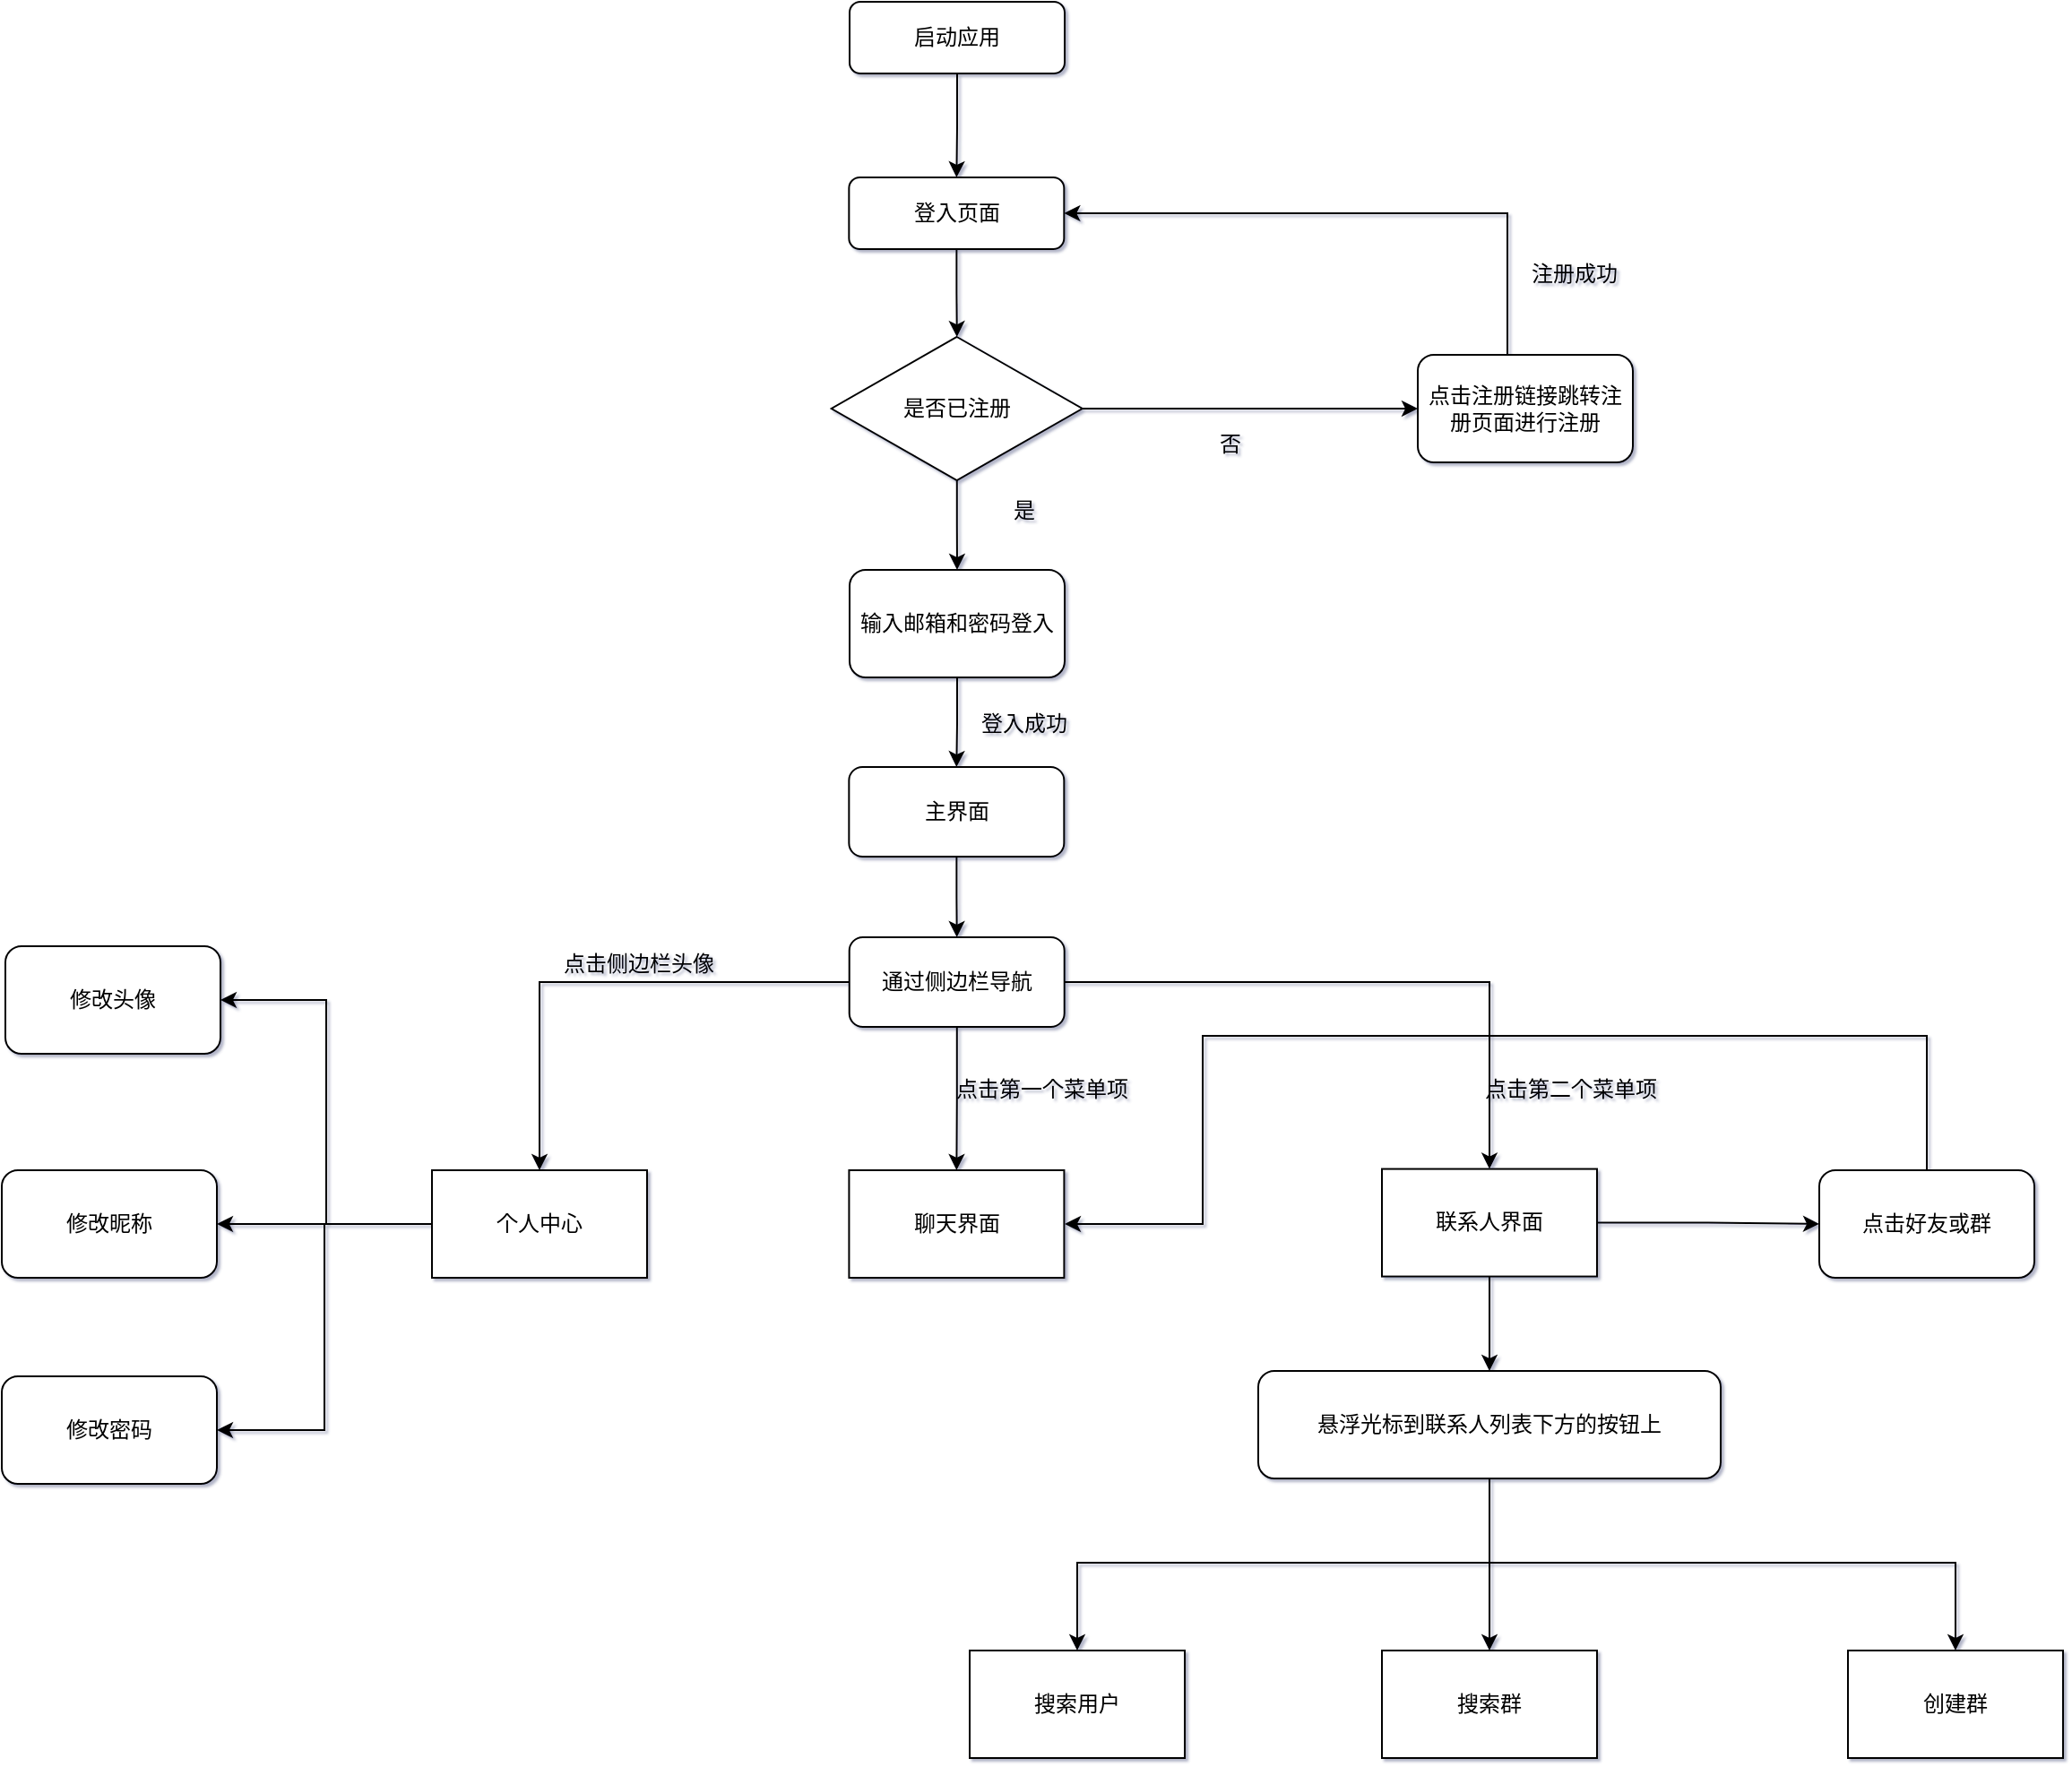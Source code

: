 <mxfile version="13.0.3" type="device"><diagram id="C5RBs43oDa-KdzZeNtuy" name="Page-1"><mxGraphModel dx="1863" dy="2461" grid="0" gridSize="10" guides="1" tooltips="1" connect="1" arrows="1" fold="1" page="0" pageScale="1" pageWidth="827" pageHeight="1169" background="none" math="0" shadow="1"><root><mxCell id="WIyWlLk6GJQsqaUBKTNV-0"/><mxCell id="WIyWlLk6GJQsqaUBKTNV-1" parent="WIyWlLk6GJQsqaUBKTNV-0"/><mxCell id="OC3O2rlihNPMN1s0UUXw-15" style="edgeStyle=orthogonalEdgeStyle;rounded=0;orthogonalLoop=1;jettySize=auto;html=1;" parent="WIyWlLk6GJQsqaUBKTNV-1" source="WIyWlLk6GJQsqaUBKTNV-3" target="OC3O2rlihNPMN1s0UUXw-4" edge="1"><mxGeometry relative="1" as="geometry"/></mxCell><mxCell id="WIyWlLk6GJQsqaUBKTNV-3" value="登入页面" style="rounded=1;whiteSpace=wrap;html=1;fontSize=12;glass=0;strokeWidth=1;shadow=0;" parent="WIyWlLk6GJQsqaUBKTNV-1" vertex="1"><mxGeometry x="352.67" y="-1169" width="120" height="40" as="geometry"/></mxCell><mxCell id="OC3O2rlihNPMN1s0UUXw-6" style="edgeStyle=orthogonalEdgeStyle;rounded=0;orthogonalLoop=1;jettySize=auto;html=1;" parent="WIyWlLk6GJQsqaUBKTNV-1" source="OC3O2rlihNPMN1s0UUXw-4" target="OC3O2rlihNPMN1s0UUXw-5" edge="1"><mxGeometry relative="1" as="geometry"/></mxCell><mxCell id="OC3O2rlihNPMN1s0UUXw-115" style="edgeStyle=orthogonalEdgeStyle;rounded=0;orthogonalLoop=1;jettySize=auto;html=1;entryX=0.5;entryY=0;entryDx=0;entryDy=0;" parent="WIyWlLk6GJQsqaUBKTNV-1" source="OC3O2rlihNPMN1s0UUXw-4" target="OC3O2rlihNPMN1s0UUXw-114" edge="1"><mxGeometry relative="1" as="geometry"/></mxCell><mxCell id="OC3O2rlihNPMN1s0UUXw-4" value="是否已注册" style="rhombus;whiteSpace=wrap;html=1;" parent="WIyWlLk6GJQsqaUBKTNV-1" vertex="1"><mxGeometry x="342.86" y="-1080" width="140" height="80" as="geometry"/></mxCell><mxCell id="OC3O2rlihNPMN1s0UUXw-113" style="edgeStyle=orthogonalEdgeStyle;rounded=0;orthogonalLoop=1;jettySize=auto;html=1;entryX=1;entryY=0.5;entryDx=0;entryDy=0;" parent="WIyWlLk6GJQsqaUBKTNV-1" source="OC3O2rlihNPMN1s0UUXw-5" target="WIyWlLk6GJQsqaUBKTNV-3" edge="1"><mxGeometry relative="1" as="geometry"><Array as="points"><mxPoint x="720" y="-1149"/></Array></mxGeometry></mxCell><mxCell id="OC3O2rlihNPMN1s0UUXw-5" value="点击注册链接跳转注册页面进行注册" style="rounded=1;whiteSpace=wrap;html=1;" parent="WIyWlLk6GJQsqaUBKTNV-1" vertex="1"><mxGeometry x="670" y="-1070" width="120" height="60" as="geometry"/></mxCell><mxCell id="OC3O2rlihNPMN1s0UUXw-53" style="edgeStyle=orthogonalEdgeStyle;rounded=0;orthogonalLoop=1;jettySize=auto;html=1;entryX=0.5;entryY=0;entryDx=0;entryDy=0;" parent="WIyWlLk6GJQsqaUBKTNV-1" source="OC3O2rlihNPMN1s0UUXw-9" target="OC3O2rlihNPMN1s0UUXw-52" edge="1"><mxGeometry relative="1" as="geometry"/></mxCell><mxCell id="OC3O2rlihNPMN1s0UUXw-9" value="主界面" style="rounded=1;whiteSpace=wrap;html=1;" parent="WIyWlLk6GJQsqaUBKTNV-1" vertex="1"><mxGeometry x="352.67" y="-840" width="120" height="50" as="geometry"/></mxCell><mxCell id="OC3O2rlihNPMN1s0UUXw-14" style="edgeStyle=orthogonalEdgeStyle;rounded=0;orthogonalLoop=1;jettySize=auto;html=1;" parent="WIyWlLk6GJQsqaUBKTNV-1" source="OC3O2rlihNPMN1s0UUXw-11" target="WIyWlLk6GJQsqaUBKTNV-3" edge="1"><mxGeometry relative="1" as="geometry"/></mxCell><mxCell id="OC3O2rlihNPMN1s0UUXw-11" value="启动应用" style="rounded=1;whiteSpace=wrap;html=1;" parent="WIyWlLk6GJQsqaUBKTNV-1" vertex="1"><mxGeometry x="353" y="-1267" width="120" height="40" as="geometry"/></mxCell><mxCell id="OC3O2rlihNPMN1s0UUXw-50" value="聊天界面" style="rounded=0;whiteSpace=wrap;html=1;" parent="WIyWlLk6GJQsqaUBKTNV-1" vertex="1"><mxGeometry x="352.71" y="-615" width="120" height="60" as="geometry"/></mxCell><mxCell id="hbhOL1G3HafpDdf7kOtn-1" style="edgeStyle=orthogonalEdgeStyle;rounded=0;orthogonalLoop=1;jettySize=auto;html=1;" edge="1" parent="WIyWlLk6GJQsqaUBKTNV-1" source="OC3O2rlihNPMN1s0UUXw-51" target="OC3O2rlihNPMN1s0UUXw-90"><mxGeometry relative="1" as="geometry"/></mxCell><mxCell id="hbhOL1G3HafpDdf7kOtn-5" style="edgeStyle=orthogonalEdgeStyle;rounded=0;orthogonalLoop=1;jettySize=auto;html=1;entryX=0.5;entryY=0;entryDx=0;entryDy=0;" edge="1" parent="WIyWlLk6GJQsqaUBKTNV-1" source="OC3O2rlihNPMN1s0UUXw-51" target="hbhOL1G3HafpDdf7kOtn-4"><mxGeometry relative="1" as="geometry"/></mxCell><mxCell id="OC3O2rlihNPMN1s0UUXw-51" value="联系人界面" style="rounded=0;whiteSpace=wrap;html=1;" parent="WIyWlLk6GJQsqaUBKTNV-1" vertex="1"><mxGeometry x="650" y="-615.71" width="120" height="60" as="geometry"/></mxCell><mxCell id="OC3O2rlihNPMN1s0UUXw-56" style="edgeStyle=orthogonalEdgeStyle;rounded=0;orthogonalLoop=1;jettySize=auto;html=1;" parent="WIyWlLk6GJQsqaUBKTNV-1" source="OC3O2rlihNPMN1s0UUXw-52" target="OC3O2rlihNPMN1s0UUXw-55" edge="1"><mxGeometry relative="1" as="geometry"/></mxCell><mxCell id="OC3O2rlihNPMN1s0UUXw-59" style="edgeStyle=orthogonalEdgeStyle;rounded=0;orthogonalLoop=1;jettySize=auto;html=1;" parent="WIyWlLk6GJQsqaUBKTNV-1" source="OC3O2rlihNPMN1s0UUXw-52" target="OC3O2rlihNPMN1s0UUXw-50" edge="1"><mxGeometry relative="1" as="geometry"/></mxCell><mxCell id="OC3O2rlihNPMN1s0UUXw-61" style="edgeStyle=orthogonalEdgeStyle;rounded=0;orthogonalLoop=1;jettySize=auto;html=1;entryX=0.5;entryY=0;entryDx=0;entryDy=0;" parent="WIyWlLk6GJQsqaUBKTNV-1" source="OC3O2rlihNPMN1s0UUXw-52" target="OC3O2rlihNPMN1s0UUXw-51" edge="1"><mxGeometry relative="1" as="geometry"/></mxCell><mxCell id="OC3O2rlihNPMN1s0UUXw-52" value="通过侧边栏导航" style="rounded=1;whiteSpace=wrap;html=1;" parent="WIyWlLk6GJQsqaUBKTNV-1" vertex="1"><mxGeometry x="352.86" y="-745" width="120" height="50" as="geometry"/></mxCell><mxCell id="OC3O2rlihNPMN1s0UUXw-67" style="edgeStyle=orthogonalEdgeStyle;rounded=0;orthogonalLoop=1;jettySize=auto;html=1;entryX=1;entryY=0.5;entryDx=0;entryDy=0;" parent="WIyWlLk6GJQsqaUBKTNV-1" source="OC3O2rlihNPMN1s0UUXw-55" target="OC3O2rlihNPMN1s0UUXw-65" edge="1"><mxGeometry relative="1" as="geometry"><Array as="points"><mxPoint x="60" y="-585"/><mxPoint x="60" y="-470"/></Array></mxGeometry></mxCell><mxCell id="OC3O2rlihNPMN1s0UUXw-69" style="edgeStyle=orthogonalEdgeStyle;rounded=0;orthogonalLoop=1;jettySize=auto;html=1;entryX=1;entryY=0.5;entryDx=0;entryDy=0;" parent="WIyWlLk6GJQsqaUBKTNV-1" source="OC3O2rlihNPMN1s0UUXw-55" target="OC3O2rlihNPMN1s0UUXw-64" edge="1"><mxGeometry relative="1" as="geometry"/></mxCell><mxCell id="hbhOL1G3HafpDdf7kOtn-0" style="edgeStyle=orthogonalEdgeStyle;rounded=0;orthogonalLoop=1;jettySize=auto;html=1;entryX=1;entryY=0.5;entryDx=0;entryDy=0;" edge="1" parent="WIyWlLk6GJQsqaUBKTNV-1" source="OC3O2rlihNPMN1s0UUXw-55" target="OC3O2rlihNPMN1s0UUXw-63"><mxGeometry relative="1" as="geometry"/></mxCell><mxCell id="OC3O2rlihNPMN1s0UUXw-55" value="个人中心" style="rounded=0;whiteSpace=wrap;html=1;" parent="WIyWlLk6GJQsqaUBKTNV-1" vertex="1"><mxGeometry x="120" y="-615" width="120" height="60" as="geometry"/></mxCell><mxCell id="OC3O2rlihNPMN1s0UUXw-57" value="点击侧边栏头像" style="text;html=1;align=center;verticalAlign=middle;resizable=0;points=[];autosize=1;" parent="WIyWlLk6GJQsqaUBKTNV-1" vertex="1"><mxGeometry x="185" y="-740" width="100" height="20" as="geometry"/></mxCell><mxCell id="OC3O2rlihNPMN1s0UUXw-60" value="点击第一个菜单项" style="text;html=1;align=center;verticalAlign=middle;resizable=0;points=[];autosize=1;" parent="WIyWlLk6GJQsqaUBKTNV-1" vertex="1"><mxGeometry x="405" y="-670" width="110" height="20" as="geometry"/></mxCell><mxCell id="OC3O2rlihNPMN1s0UUXw-62" value="点击第二个菜单项" style="text;html=1;align=center;verticalAlign=middle;resizable=0;points=[];autosize=1;" parent="WIyWlLk6GJQsqaUBKTNV-1" vertex="1"><mxGeometry x="700" y="-670" width="110" height="20" as="geometry"/></mxCell><mxCell id="OC3O2rlihNPMN1s0UUXw-63" value="修改头像" style="rounded=1;whiteSpace=wrap;html=1;" parent="WIyWlLk6GJQsqaUBKTNV-1" vertex="1"><mxGeometry x="-118" y="-740" width="120" height="60" as="geometry"/></mxCell><mxCell id="OC3O2rlihNPMN1s0UUXw-64" value="修改昵称" style="rounded=1;whiteSpace=wrap;html=1;" parent="WIyWlLk6GJQsqaUBKTNV-1" vertex="1"><mxGeometry x="-120" y="-615" width="120" height="60" as="geometry"/></mxCell><mxCell id="OC3O2rlihNPMN1s0UUXw-65" value="修改密码" style="rounded=1;whiteSpace=wrap;html=1;" parent="WIyWlLk6GJQsqaUBKTNV-1" vertex="1"><mxGeometry x="-120" y="-500" width="120" height="60" as="geometry"/></mxCell><mxCell id="OC3O2rlihNPMN1s0UUXw-91" style="edgeStyle=orthogonalEdgeStyle;rounded=0;orthogonalLoop=1;jettySize=auto;html=1;exitX=0.5;exitY=0;exitDx=0;exitDy=0;" parent="WIyWlLk6GJQsqaUBKTNV-1" source="OC3O2rlihNPMN1s0UUXw-90" edge="1"><mxGeometry relative="1" as="geometry"><mxPoint x="473" y="-585" as="targetPoint"/><Array as="points"><mxPoint x="954" y="-690"/><mxPoint x="550" y="-690"/><mxPoint x="550" y="-585"/></Array></mxGeometry></mxCell><mxCell id="OC3O2rlihNPMN1s0UUXw-90" value="点击好友或群" style="rounded=1;whiteSpace=wrap;html=1;" parent="WIyWlLk6GJQsqaUBKTNV-1" vertex="1"><mxGeometry x="894" y="-615" width="120" height="60" as="geometry"/></mxCell><mxCell id="OC3O2rlihNPMN1s0UUXw-110" value="否" style="text;html=1;align=center;verticalAlign=middle;resizable=0;points=[];autosize=1;" parent="WIyWlLk6GJQsqaUBKTNV-1" vertex="1"><mxGeometry x="550" y="-1030" width="30" height="20" as="geometry"/></mxCell><mxCell id="OC3O2rlihNPMN1s0UUXw-116" style="edgeStyle=orthogonalEdgeStyle;rounded=0;orthogonalLoop=1;jettySize=auto;html=1;entryX=0.5;entryY=0;entryDx=0;entryDy=0;" parent="WIyWlLk6GJQsqaUBKTNV-1" source="OC3O2rlihNPMN1s0UUXw-114" target="OC3O2rlihNPMN1s0UUXw-9" edge="1"><mxGeometry relative="1" as="geometry"/></mxCell><mxCell id="OC3O2rlihNPMN1s0UUXw-114" value="输入邮箱和密码登入" style="rounded=1;whiteSpace=wrap;html=1;" parent="WIyWlLk6GJQsqaUBKTNV-1" vertex="1"><mxGeometry x="353" y="-950" width="120" height="60" as="geometry"/></mxCell><mxCell id="OC3O2rlihNPMN1s0UUXw-117" value="是" style="text;html=1;align=center;verticalAlign=middle;resizable=0;points=[];autosize=1;" parent="WIyWlLk6GJQsqaUBKTNV-1" vertex="1"><mxGeometry x="435" y="-993" width="30" height="20" as="geometry"/></mxCell><mxCell id="OC3O2rlihNPMN1s0UUXw-118" value="登入成功" style="text;html=1;align=center;verticalAlign=middle;resizable=0;points=[];autosize=1;" parent="WIyWlLk6GJQsqaUBKTNV-1" vertex="1"><mxGeometry x="420" y="-874" width="60" height="20" as="geometry"/></mxCell><mxCell id="OC3O2rlihNPMN1s0UUXw-119" value="注册成功" style="text;html=1;align=center;verticalAlign=middle;resizable=0;points=[];autosize=1;" parent="WIyWlLk6GJQsqaUBKTNV-1" vertex="1"><mxGeometry x="727" y="-1125" width="60" height="20" as="geometry"/></mxCell><mxCell id="hbhOL1G3HafpDdf7kOtn-9" style="edgeStyle=orthogonalEdgeStyle;rounded=0;orthogonalLoop=1;jettySize=auto;html=1;" edge="1" parent="WIyWlLk6GJQsqaUBKTNV-1" source="hbhOL1G3HafpDdf7kOtn-4" target="hbhOL1G3HafpDdf7kOtn-7"><mxGeometry relative="1" as="geometry"><Array as="points"><mxPoint x="710" y="-393"/><mxPoint x="710" y="-393"/></Array></mxGeometry></mxCell><mxCell id="hbhOL1G3HafpDdf7kOtn-10" style="edgeStyle=orthogonalEdgeStyle;rounded=0;orthogonalLoop=1;jettySize=auto;html=1;entryX=0.5;entryY=0;entryDx=0;entryDy=0;" edge="1" parent="WIyWlLk6GJQsqaUBKTNV-1" source="hbhOL1G3HafpDdf7kOtn-4" target="hbhOL1G3HafpDdf7kOtn-8"><mxGeometry relative="1" as="geometry"><Array as="points"><mxPoint x="710" y="-396"/><mxPoint x="970" y="-396"/></Array></mxGeometry></mxCell><mxCell id="hbhOL1G3HafpDdf7kOtn-11" style="edgeStyle=orthogonalEdgeStyle;rounded=0;orthogonalLoop=1;jettySize=auto;html=1;entryX=0.5;entryY=0;entryDx=0;entryDy=0;" edge="1" parent="WIyWlLk6GJQsqaUBKTNV-1" source="hbhOL1G3HafpDdf7kOtn-4" target="hbhOL1G3HafpDdf7kOtn-6"><mxGeometry relative="1" as="geometry"><Array as="points"><mxPoint x="710" y="-396"/><mxPoint x="480" y="-396"/></Array></mxGeometry></mxCell><mxCell id="hbhOL1G3HafpDdf7kOtn-4" value="悬浮光标到联系人列表下方的按钮上" style="rounded=1;whiteSpace=wrap;html=1;" vertex="1" parent="WIyWlLk6GJQsqaUBKTNV-1"><mxGeometry x="581" y="-503" width="258" height="60" as="geometry"/></mxCell><mxCell id="hbhOL1G3HafpDdf7kOtn-6" value="搜索用户" style="rounded=0;whiteSpace=wrap;html=1;" vertex="1" parent="WIyWlLk6GJQsqaUBKTNV-1"><mxGeometry x="420" y="-347" width="120" height="60" as="geometry"/></mxCell><mxCell id="hbhOL1G3HafpDdf7kOtn-7" value="搜索群" style="rounded=0;whiteSpace=wrap;html=1;" vertex="1" parent="WIyWlLk6GJQsqaUBKTNV-1"><mxGeometry x="650" y="-347" width="120" height="60" as="geometry"/></mxCell><mxCell id="hbhOL1G3HafpDdf7kOtn-8" value="创建群" style="rounded=0;whiteSpace=wrap;html=1;" vertex="1" parent="WIyWlLk6GJQsqaUBKTNV-1"><mxGeometry x="910" y="-347" width="120" height="60" as="geometry"/></mxCell></root></mxGraphModel></diagram></mxfile>